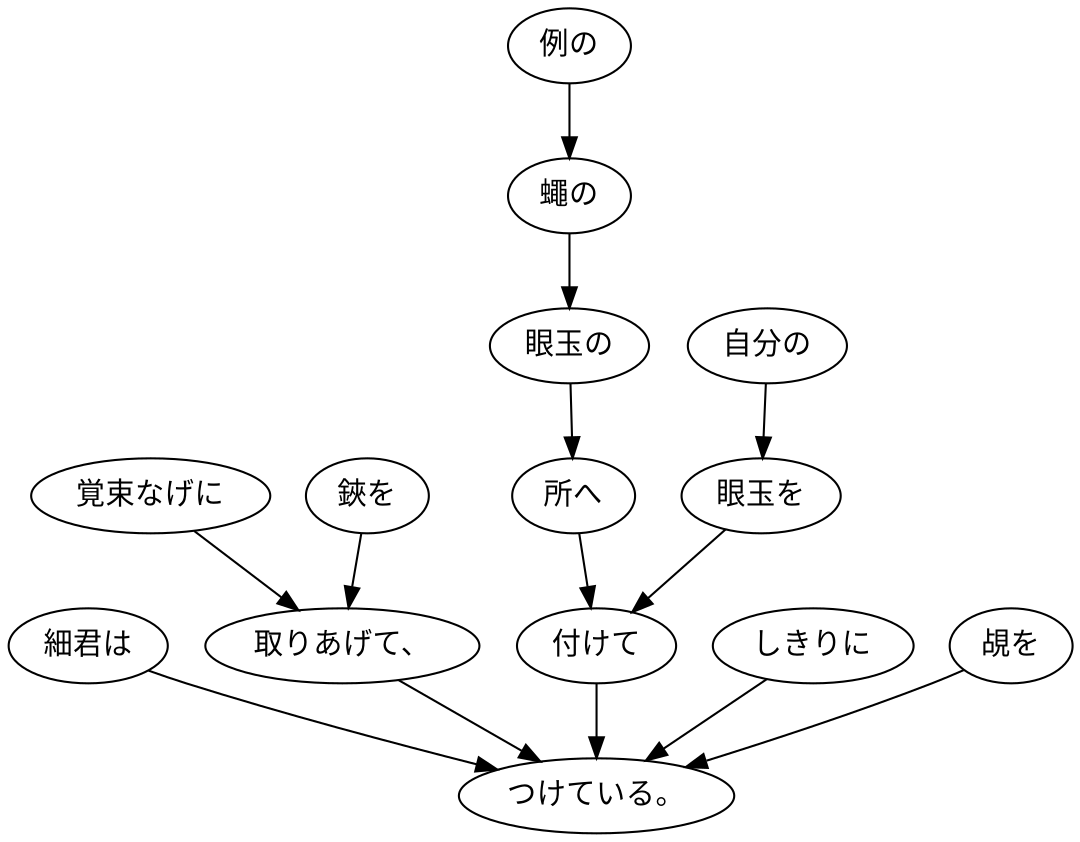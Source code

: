 digraph graph3498 {
	node0 [label="細君は"];
	node1 [label="覚束なげに"];
	node2 [label="鋏を"];
	node3 [label="取りあげて、"];
	node4 [label="例の"];
	node5 [label="蠅の"];
	node6 [label="眼玉の"];
	node7 [label="所へ"];
	node8 [label="自分の"];
	node9 [label="眼玉を"];
	node10 [label="付けて"];
	node11 [label="しきりに"];
	node12 [label="覘を"];
	node13 [label="つけている。"];
	node0 -> node13;
	node1 -> node3;
	node2 -> node3;
	node3 -> node13;
	node4 -> node5;
	node5 -> node6;
	node6 -> node7;
	node7 -> node10;
	node8 -> node9;
	node9 -> node10;
	node10 -> node13;
	node11 -> node13;
	node12 -> node13;
}
